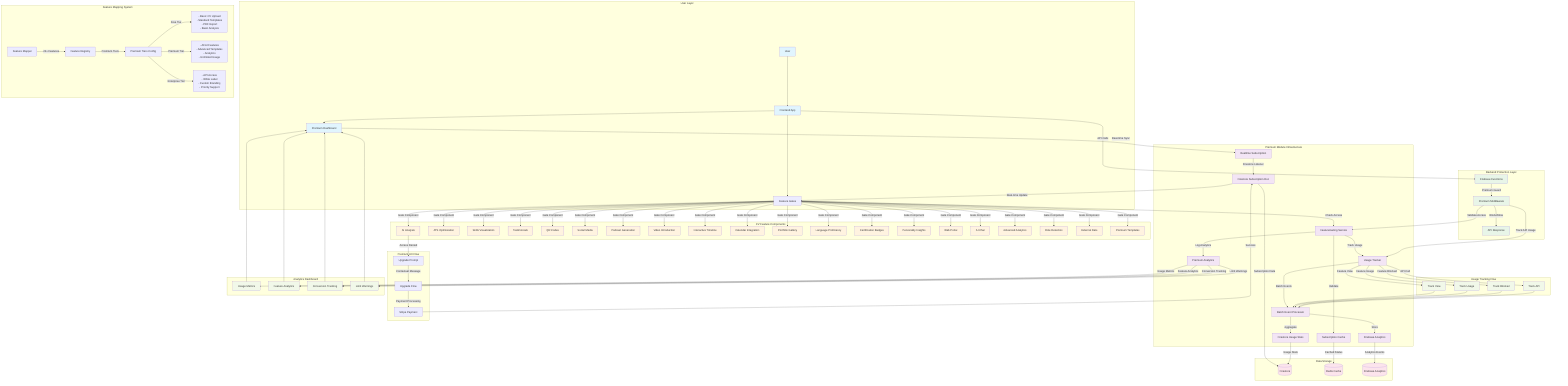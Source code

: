 graph TB
    subgraph "User Layer"
        U[User] --> FE[Frontend App]
        FE --> PD[Premium Dashboard]
        FE --> FG[Feature Gates]
    end

    subgraph "Premium Module Infrastructure"
        FG --> |Check Access| FGS[FeatureGating Service]
        FGS --> |Validate| SC[Subscription Cache]
        FGS --> |Track Usage| UT[Usage Tracker]
        FGS --> |Log Analytics| PA[Premium Analytics]
        
        PD --> |Real-time Sync| RS[Realtime Subscription]
        RS --> |Firestore Listener| FSL[Firestore Subscription Doc]
        
        UT --> |Batch Events| BE[Batch Event Processor]
        BE --> |Store| FA[Firebase Analytics]
        BE --> |Aggregate| FS[Firestore Usage Stats]
    end

    subgraph "Feature Mapping System"
        FM[Feature Mapper] --> |22+ Features| FR[Feature Registry]
        FR --> |Premium Tiers| PT[Premium Tiers Config]
        PT --> |Free Tier| FT["- Basic CV Upload<br/>- Standard Templates<br/>- PDF Export<br/>- Basic Analysis"]
        PT --> |Premium Tier| PMT["- All AI Features<br/>- Advanced Templates<br/>- Analytics<br/>- Unlimited Usage"]
        PT --> |Enterprise Tier| ET["- API Access<br/>- White Label<br/>- Custom Branding<br/>- Priority Support"]
    end

    subgraph "Backend Protection Layer"
        FE --> |API Calls| BF[Firebase Functions]
        BF --> |Premium Guard| PG[Premium Middleware]
        PG --> |Validate Access| FGS
        PG --> |Track API Usage| UT
        PG --> |Block/Allow| AR[API Response]
    end

    subgraph "CV Feature Components"
        FG --> |Gate Component| FC1[AI Analysis]
        FG --> |Gate Component| FC2[ATS Optimization]
        FG --> |Gate Component| FC3[Skills Visualization]
        FG --> |Gate Component| FC4[Testimonials]
        FG --> |Gate Component| FC5[QR Codes]
        FG --> |Gate Component| FC6[Social Media]
        FG --> |Gate Component| FC7[Podcast Generation]
        FG --> |Gate Component| FC8[Video Introduction]
        FG --> |Gate Component| FC9[Interactive Timeline]
        FG --> |Gate Component| FC10[Calendar Integration]
        FG --> |Gate Component| FC11[Portfolio Gallery]
        FG --> |Gate Component| FC12[Language Proficiency]
        FG --> |Gate Component| FC13[Certification Badges]
        FG --> |Gate Component| FC14[Personality Insights]
        FG --> |Gate Component| FC15[Web Portal]
        FG --> |Gate Component| FC16[AI Chat]
        FG --> |Gate Component| FC17[Advanced Analytics]
        FG --> |Gate Component| FC18[Role Detection]
        FG --> |Gate Component| FC19[External Data]
        FG --> |Gate Component| FC20[Premium Templates]
    end

    subgraph "Data Storage"
        FSL --> |Subscription Data| FDB[(Firestore)]
        FS --> |Usage Stats| FDB
        SC --> |Cached Status| RC[(Redis Cache)]
        FA --> |Analytics Events| FADB[(Firebase Analytics)]
    end

    subgraph "Premium UX Flow"
        FC1 --> |Access Denied| UP[Upgrade Prompt]
        UP --> |Contextual Message| UF[Upgrade Flow]
        UF --> |Payment Processing| SP[Stripe Payment]
        SP --> |Success| FSL
        FSL --> |Real-time Update| FG
    end

    subgraph "Usage Tracking Flow"
        UT --> |Feature View| TV[Track View]
        UT --> |Feature Usage| TU[Track Usage] 
        UT --> |Feature Blocked| TB[Track Blocked]
        UT --> |API Call| TA[Track API]
        
        TV --> BE
        TU --> BE
        TB --> BE
        TA --> BE
    end

    subgraph "Analytics Dashboard"
        PA --> |Usage Metrics| UM[Usage Metrics]
        PA --> |Feature Analytics| FAN[Feature Analytics]
        PA --> |Conversion Tracking| CT[Conversion Tracking]
        PA --> |Limit Warnings| LW[Limit Warnings]
        
        UM --> PD
        FAN --> PD
        CT --> PD
        LW --> PD
    end

    %% Styling
    classDef userLayer fill:#e1f5fe
    classDef premiumModule fill:#f3e5f5
    classDef backend fill:#e8f5e8
    classDef features fill:#fff3e0
    classDef storage fill:#fce4ec
    classDef analytics fill:#f1f8e9

    class U,FE,PD userLayer
    class FGS,SC,UT,PA,RS,FSL,BE,FA,FS premiumModule
    class BF,PG,AR backend
    class FC1,FC2,FC3,FC4,FC5,FC6,FC7,FC8,FC9,FC10,FC11,FC12,FC13,FC14,FC15,FC16,FC17,FC18,FC19,FC20 features
    class FDB,RC,FADB storage
    class UM,FAN,CT,LW,TV,TU,TB,TA analytics